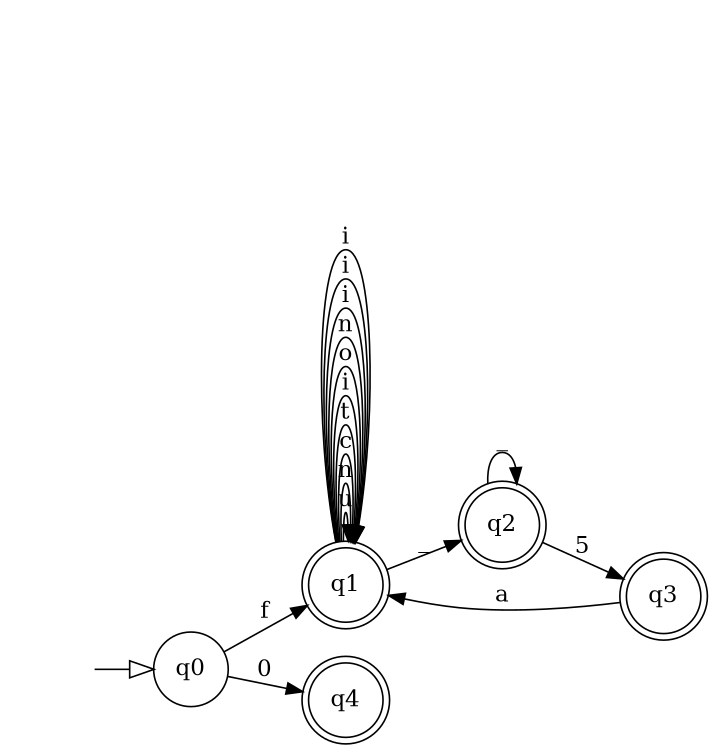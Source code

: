 digraph x {
	rankdir=LR size="8,5"
	node [shape=circle]
	q0
	node [shape=doublecircle]
	q1
	q1
	q1
	q1
	q1
	q1
	q1
	q1
	q2
	q2
	q3
	q1
	q1
	q1
	q1
	q4
	q0 -> q1 [label=f]
	q0 -> q4 [label=0]
	q1 -> q1 [label=u]
	q1 -> q1 [label=n]
	q1 -> q1 [label=c]
	q1 -> q1 [label=t]
	q1 -> q1 [label=i]
	q1 -> q1 [label=o]
	q1 -> q1 [label=n]
	q1 -> q2 [label=_]
	q1 -> q1 [label=i]
	q1 -> q1 [label=i]
	q1 -> q1 [label=i]
	q2 -> q2 [label=_]
	q2 -> q3 [label=5]
	q3 -> q1 [label=a]
	node [shape=none]
	edge [arrowhead=empty arrowsize=1.5]
	"" -> q0
}

